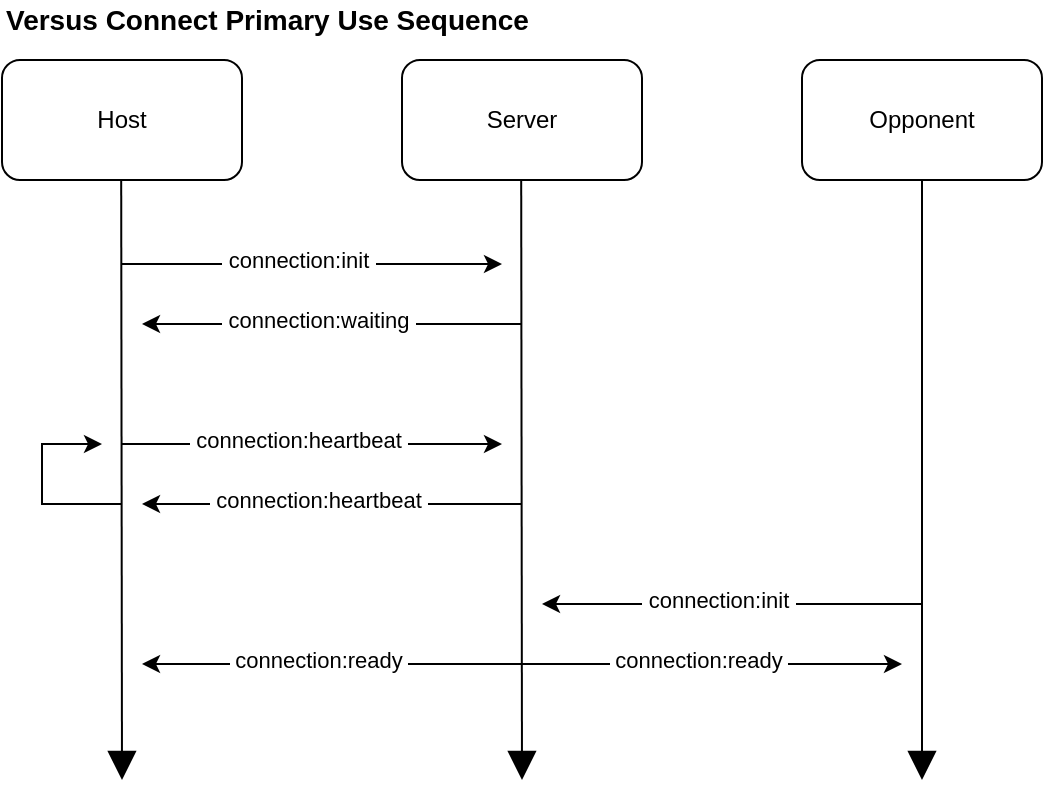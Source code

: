 <mxfile version="17.4.6" type="device" pages="2"><diagram id="nY4RLN4jo-rgJE778xlw" name="Versus Connect Primary Use Sequence"><mxGraphModel dx="1286" dy="1180" grid="1" gridSize="10" guides="1" tooltips="1" connect="1" arrows="1" fold="1" page="1" pageScale="1" pageWidth="850" pageHeight="1100" math="0" shadow="0"><root><mxCell id="0"/><mxCell id="1" parent="0"/><mxCell id="c72YRX6-vmr0BSPd4bFv-5" value="Host" style="rounded=1;whiteSpace=wrap;html=1;fillColor=#FFFFFF;" vertex="1" parent="1"><mxGeometry x="40" y="40" width="120" height="60" as="geometry"/></mxCell><mxCell id="c72YRX6-vmr0BSPd4bFv-6" value="Server" style="rounded=1;whiteSpace=wrap;html=1;fillColor=#FFFFFF;" vertex="1" parent="1"><mxGeometry x="240" y="40" width="120" height="60" as="geometry"/></mxCell><mxCell id="c72YRX6-vmr0BSPd4bFv-7" value="Opponent" style="rounded=1;whiteSpace=wrap;html=1;fillColor=#FFFFFF;" vertex="1" parent="1"><mxGeometry x="440" y="40" width="120" height="60" as="geometry"/></mxCell><mxCell id="c72YRX6-vmr0BSPd4bFv-10" value="" style="endArrow=block;html=1;rounded=0;endFill=1;endSize=12;exitX=0.5;exitY=1;exitDx=0;exitDy=0;" edge="1" parent="1" source="c72YRX6-vmr0BSPd4bFv-7"><mxGeometry width="50" height="50" relative="1" as="geometry"><mxPoint x="500" y="250" as="sourcePoint"/><mxPoint x="500" y="400" as="targetPoint"/></mxGeometry></mxCell><mxCell id="c72YRX6-vmr0BSPd4bFv-11" value="" style="endArrow=classic;html=1;rounded=0;" edge="1" parent="1"><mxGeometry width="50" height="50" relative="1" as="geometry"><mxPoint x="100" y="142" as="sourcePoint"/><mxPoint x="290" y="142" as="targetPoint"/></mxGeometry></mxCell><mxCell id="c72YRX6-vmr0BSPd4bFv-13" value="&amp;nbsp;connection:init&amp;nbsp;" style="edgeLabel;html=1;align=center;verticalAlign=middle;resizable=0;points=[];" vertex="1" connectable="0" parent="c72YRX6-vmr0BSPd4bFv-11"><mxGeometry x="-0.081" y="2" relative="1" as="geometry"><mxPoint as="offset"/></mxGeometry></mxCell><mxCell id="c72YRX6-vmr0BSPd4bFv-14" value="" style="endArrow=none;html=1;rounded=0;endFill=0;startArrow=classic;startFill=1;" edge="1" parent="1"><mxGeometry width="50" height="50" relative="1" as="geometry"><mxPoint x="110" y="172" as="sourcePoint"/><mxPoint x="300" y="172" as="targetPoint"/></mxGeometry></mxCell><mxCell id="c72YRX6-vmr0BSPd4bFv-15" value="&amp;nbsp;connection:waiting&amp;nbsp;" style="edgeLabel;html=1;align=center;verticalAlign=middle;resizable=0;points=[];" vertex="1" connectable="0" parent="c72YRX6-vmr0BSPd4bFv-14"><mxGeometry x="-0.081" y="2" relative="1" as="geometry"><mxPoint as="offset"/></mxGeometry></mxCell><mxCell id="c72YRX6-vmr0BSPd4bFv-16" value="" style="endArrow=none;html=1;rounded=0;endFill=0;startArrow=classic;startFill=1;" edge="1" parent="1"><mxGeometry width="50" height="50" relative="1" as="geometry"><mxPoint x="310" y="312" as="sourcePoint"/><mxPoint x="500" y="312" as="targetPoint"/></mxGeometry></mxCell><mxCell id="c72YRX6-vmr0BSPd4bFv-17" value="&amp;nbsp;connection:init&amp;nbsp;" style="edgeLabel;html=1;align=center;verticalAlign=middle;resizable=0;points=[];" vertex="1" connectable="0" parent="c72YRX6-vmr0BSPd4bFv-16"><mxGeometry x="-0.081" y="2" relative="1" as="geometry"><mxPoint as="offset"/></mxGeometry></mxCell><mxCell id="c72YRX6-vmr0BSPd4bFv-18" value="" style="endArrow=classic;html=1;rounded=0;" edge="1" parent="1"><mxGeometry width="50" height="50" relative="1" as="geometry"><mxPoint x="300" y="342" as="sourcePoint"/><mxPoint x="490" y="342" as="targetPoint"/></mxGeometry></mxCell><mxCell id="c72YRX6-vmr0BSPd4bFv-19" value="&amp;nbsp;connection:ready&amp;nbsp;" style="edgeLabel;html=1;align=center;verticalAlign=middle;resizable=0;points=[];" vertex="1" connectable="0" parent="c72YRX6-vmr0BSPd4bFv-18"><mxGeometry x="-0.081" y="2" relative="1" as="geometry"><mxPoint as="offset"/></mxGeometry></mxCell><mxCell id="c72YRX6-vmr0BSPd4bFv-21" value="" style="endArrow=none;html=1;rounded=0;endFill=0;startArrow=classic;startFill=1;" edge="1" parent="1"><mxGeometry width="50" height="50" relative="1" as="geometry"><mxPoint x="110" y="342" as="sourcePoint"/><mxPoint x="300" y="342" as="targetPoint"/></mxGeometry></mxCell><mxCell id="c72YRX6-vmr0BSPd4bFv-22" value="&amp;nbsp;connection:ready&amp;nbsp;" style="edgeLabel;html=1;align=center;verticalAlign=middle;resizable=0;points=[];" vertex="1" connectable="0" parent="c72YRX6-vmr0BSPd4bFv-21"><mxGeometry x="-0.081" y="2" relative="1" as="geometry"><mxPoint as="offset"/></mxGeometry></mxCell><mxCell id="c72YRX6-vmr0BSPd4bFv-23" value="" style="endArrow=classic;html=1;rounded=0;" edge="1" parent="1"><mxGeometry width="50" height="50" relative="1" as="geometry"><mxPoint x="100" y="232" as="sourcePoint"/><mxPoint x="290" y="232" as="targetPoint"/></mxGeometry></mxCell><mxCell id="c72YRX6-vmr0BSPd4bFv-24" value="&amp;nbsp;connection:heartbeat&amp;nbsp;" style="edgeLabel;html=1;align=center;verticalAlign=middle;resizable=0;points=[];" vertex="1" connectable="0" parent="c72YRX6-vmr0BSPd4bFv-23"><mxGeometry x="-0.081" y="2" relative="1" as="geometry"><mxPoint as="offset"/></mxGeometry></mxCell><mxCell id="c72YRX6-vmr0BSPd4bFv-25" value="" style="endArrow=none;html=1;rounded=0;endFill=0;startArrow=classic;startFill=1;" edge="1" parent="1"><mxGeometry width="50" height="50" relative="1" as="geometry"><mxPoint x="110" y="262" as="sourcePoint"/><mxPoint x="300" y="262" as="targetPoint"/></mxGeometry></mxCell><mxCell id="c72YRX6-vmr0BSPd4bFv-26" value="&amp;nbsp;connection:heartbeat&amp;nbsp;" style="edgeLabel;html=1;align=center;verticalAlign=middle;resizable=0;points=[];" vertex="1" connectable="0" parent="c72YRX6-vmr0BSPd4bFv-25"><mxGeometry x="-0.081" y="2" relative="1" as="geometry"><mxPoint as="offset"/></mxGeometry></mxCell><mxCell id="c72YRX6-vmr0BSPd4bFv-35" value="" style="endArrow=classic;html=1;rounded=0;" edge="1" parent="1"><mxGeometry width="50" height="50" relative="1" as="geometry"><mxPoint x="100" y="262" as="sourcePoint"/><mxPoint x="90" y="232" as="targetPoint"/><Array as="points"><mxPoint x="60" y="262"/><mxPoint x="60" y="232"/></Array></mxGeometry></mxCell><mxCell id="c72YRX6-vmr0BSPd4bFv-38" value="" style="endArrow=block;html=1;rounded=0;endFill=1;endSize=12;" edge="1" parent="1"><mxGeometry width="50" height="50" relative="1" as="geometry"><mxPoint x="299.6" y="100" as="sourcePoint"/><mxPoint x="300" y="400" as="targetPoint"/></mxGeometry></mxCell><mxCell id="c72YRX6-vmr0BSPd4bFv-39" value="" style="endArrow=block;html=1;rounded=0;endFill=1;endSize=12;" edge="1" parent="1"><mxGeometry width="50" height="50" relative="1" as="geometry"><mxPoint x="99.6" y="100" as="sourcePoint"/><mxPoint x="100" y="400" as="targetPoint"/></mxGeometry></mxCell><mxCell id="c72YRX6-vmr0BSPd4bFv-40" value="&lt;div style=&quot;font-size: 14px&quot;&gt;&lt;span style=&quot;font-size: 14px&quot;&gt;Versus Connect Primary Use Sequence&lt;/span&gt;&lt;/div&gt;" style="text;html=1;align=left;verticalAlign=middle;resizable=0;points=[];autosize=1;strokeColor=none;fillColor=none;fontStyle=1;fontSize=14;" vertex="1" parent="1"><mxGeometry x="40" y="10" width="280" height="20" as="geometry"/></mxCell></root></mxGraphModel></diagram><diagram id="2qN5gxBu2DmDAzP6qQrh" name="Server's Versus Connect Flow"><mxGraphModel dx="843" dy="773" grid="1" gridSize="10" guides="1" tooltips="1" connect="1" arrows="1" fold="1" page="1" pageScale="1" pageWidth="850" pageHeight="1100" math="0" shadow="0"><root><mxCell id="0"/><mxCell id="1" parent="0"/><mxCell id="EuUrkxrH5HFZbZmApsuU-5" style="edgeStyle=orthogonalEdgeStyle;rounded=0;orthogonalLoop=1;jettySize=auto;html=1;exitX=0;exitY=0.5;exitDx=0;exitDy=0;entryX=0.5;entryY=0;entryDx=0;entryDy=0;fontSize=12;startArrow=none;startFill=0;endArrow=classic;endFill=1;endSize=6;" edge="1" parent="1" source="EuUrkxrH5HFZbZmApsuU-8" target="EuUrkxrH5HFZbZmApsuU-3"><mxGeometry relative="1" as="geometry"/></mxCell><mxCell id="EuUrkxrH5HFZbZmApsuU-1" value="Does this connect request have game code?" style="rounded=1;whiteSpace=wrap;html=1;fontSize=12;fillColor=#FFFFFF;" vertex="1" parent="1"><mxGeometry x="360" y="100" width="120" height="60" as="geometry"/></mxCell><mxCell id="EuUrkxrH5HFZbZmApsuU-10" style="edgeStyle=orthogonalEdgeStyle;rounded=0;orthogonalLoop=1;jettySize=auto;html=1;entryX=0.5;entryY=0;entryDx=0;entryDy=0;fontSize=12;startArrow=none;startFill=0;endArrow=classic;endFill=1;endSize=6;exitX=0;exitY=0.5;exitDx=0;exitDy=0;" edge="1" parent="1" source="EuUrkxrH5HFZbZmApsuU-3" target="EuUrkxrH5HFZbZmApsuU-9"><mxGeometry relative="1" as="geometry"/></mxCell><mxCell id="EuUrkxrH5HFZbZmApsuU-3" value="Does a game already exist with this code?" style="rounded=1;whiteSpace=wrap;html=1;fontSize=12;fillColor=#FFFFFF;" vertex="1" parent="1"><mxGeometry x="240" y="200" width="120" height="60" as="geometry"/></mxCell><mxCell id="EuUrkxrH5HFZbZmApsuU-6" value="" style="endArrow=classic;html=1;rounded=0;fontSize=12;endSize=6;entryX=0.5;entryY=0;entryDx=0;entryDy=0;" edge="1" parent="1" target="EuUrkxrH5HFZbZmApsuU-1"><mxGeometry width="50" height="50" relative="1" as="geometry"><mxPoint x="420" y="10" as="sourcePoint"/><mxPoint x="400" y="410" as="targetPoint"/></mxGeometry></mxCell><mxCell id="EuUrkxrH5HFZbZmApsuU-7" value="verus/create" style="text;html=1;align=center;verticalAlign=middle;resizable=0;points=[];autosize=1;strokeColor=none;fillColor=default;fontSize=12;" vertex="1" parent="1"><mxGeometry x="380" y="40" width="80" height="20" as="geometry"/></mxCell><mxCell id="EuUrkxrH5HFZbZmApsuU-18" style="edgeStyle=orthogonalEdgeStyle;rounded=0;orthogonalLoop=1;jettySize=auto;html=1;exitX=1;exitY=0.5;exitDx=0;exitDy=0;entryX=0.5;entryY=0;entryDx=0;entryDy=0;fontSize=12;startArrow=none;startFill=0;endArrow=classic;endFill=1;endSize=6;" edge="1" parent="1" source="EuUrkxrH5HFZbZmApsuU-9"><mxGeometry relative="1" as="geometry"><mxPoint x="300" y="400" as="targetPoint"/></mxGeometry></mxCell><mxCell id="EuUrkxrH5HFZbZmApsuU-22" style="edgeStyle=orthogonalEdgeStyle;rounded=0;orthogonalLoop=1;jettySize=auto;html=1;entryX=0.5;entryY=0;entryDx=0;entryDy=0;fontSize=12;startArrow=none;startFill=0;endArrow=classic;endFill=1;endSize=6;" edge="1" parent="1" source="EuUrkxrH5HFZbZmApsuU-9" target="EuUrkxrH5HFZbZmApsuU-21"><mxGeometry relative="1" as="geometry"/></mxCell><mxCell id="EuUrkxrH5HFZbZmApsuU-9" value="Does the request include a matching recoveryCode?" style="rounded=1;whiteSpace=wrap;html=1;fontSize=12;fillColor=#FFFFFF;" vertex="1" parent="1"><mxGeometry x="120" y="300" width="120" height="60" as="geometry"/></mxCell><mxCell id="EuUrkxrH5HFZbZmApsuU-11" value="Yes" style="text;html=1;align=center;verticalAlign=middle;resizable=0;points=[];autosize=1;strokeColor=none;fillColor=default;fontSize=12;" vertex="1" parent="1"><mxGeometry x="160" y="260" width="40" height="20" as="geometry"/></mxCell><mxCell id="EuUrkxrH5HFZbZmApsuU-13" value="Make host" style="rounded=1;whiteSpace=wrap;html=1;fontSize=12;fillColor=#d5e8d4;strokeColor=#82b366;" vertex="1" parent="1"><mxGeometry y="400" width="120" height="60" as="geometry"/></mxCell><mxCell id="EuUrkxrH5HFZbZmApsuU-14" style="edgeStyle=orthogonalEdgeStyle;rounded=0;orthogonalLoop=1;jettySize=auto;html=1;entryX=0.5;entryY=0;entryDx=0;entryDy=0;fontSize=12;startArrow=none;startFill=0;endArrow=classic;endFill=1;endSize=6;exitX=0;exitY=0.5;exitDx=0;exitDy=0;" edge="1" parent="1"><mxGeometry relative="1" as="geometry"><mxPoint x="120" y="330" as="sourcePoint"/><mxPoint x="60" y="400" as="targetPoint"/></mxGeometry></mxCell><mxCell id="EuUrkxrH5HFZbZmApsuU-15" value="Matches Host" style="text;html=1;align=center;verticalAlign=middle;resizable=0;points=[];autosize=1;strokeColor=none;fillColor=default;fontSize=12;" vertex="1" parent="1"><mxGeometry x="15" y="360" width="90" height="20" as="geometry"/></mxCell><mxCell id="EuUrkxrH5HFZbZmApsuU-8" value="Yes" style="text;html=1;align=center;verticalAlign=middle;resizable=0;points=[];autosize=1;strokeColor=none;fillColor=default;fontSize=12;" vertex="1" parent="1"><mxGeometry x="280" y="160" width="40" height="20" as="geometry"/></mxCell><mxCell id="EuUrkxrH5HFZbZmApsuU-20" value="" style="edgeStyle=orthogonalEdgeStyle;rounded=0;orthogonalLoop=1;jettySize=auto;html=1;exitX=0;exitY=0.5;exitDx=0;exitDy=0;entryX=0.5;entryY=0;entryDx=0;entryDy=0;fontSize=12;startArrow=none;startFill=0;endArrow=none;endFill=1;endSize=6;" edge="1" parent="1" source="EuUrkxrH5HFZbZmApsuU-1" target="EuUrkxrH5HFZbZmApsuU-8"><mxGeometry relative="1" as="geometry"><mxPoint x="360" y="130" as="sourcePoint"/><mxPoint x="300" y="200" as="targetPoint"/></mxGeometry></mxCell><mxCell id="EuUrkxrH5HFZbZmApsuU-21" value="Does the request include a matching recoveryCode?" style="rounded=1;whiteSpace=wrap;html=1;fontSize=12;fillColor=#FFFFFF;" vertex="1" parent="1"><mxGeometry x="120" y="480" width="120" height="60" as="geometry"/></mxCell><mxCell id="EuUrkxrH5HFZbZmApsuU-23" value="No" style="text;html=1;align=center;verticalAlign=middle;resizable=0;points=[];autosize=1;strokeColor=none;fillColor=default;fontSize=12;" vertex="1" parent="1"><mxGeometry x="165" y="400" width="30" height="20" as="geometry"/></mxCell><mxCell id="EuUrkxrH5HFZbZmApsuU-24" value="&lt;font color=&quot;#ff0808&quot; style=&quot;font-size: 24px&quot;&gt;WORK IN PROGRESS&lt;/font&gt;" style="text;html=1;align=center;verticalAlign=middle;resizable=0;points=[];autosize=1;strokeColor=none;fillColor=none;fontSize=12;" vertex="1" parent="1"><mxGeometry x="330" y="320" width="260" height="20" as="geometry"/></mxCell></root></mxGraphModel></diagram></mxfile>